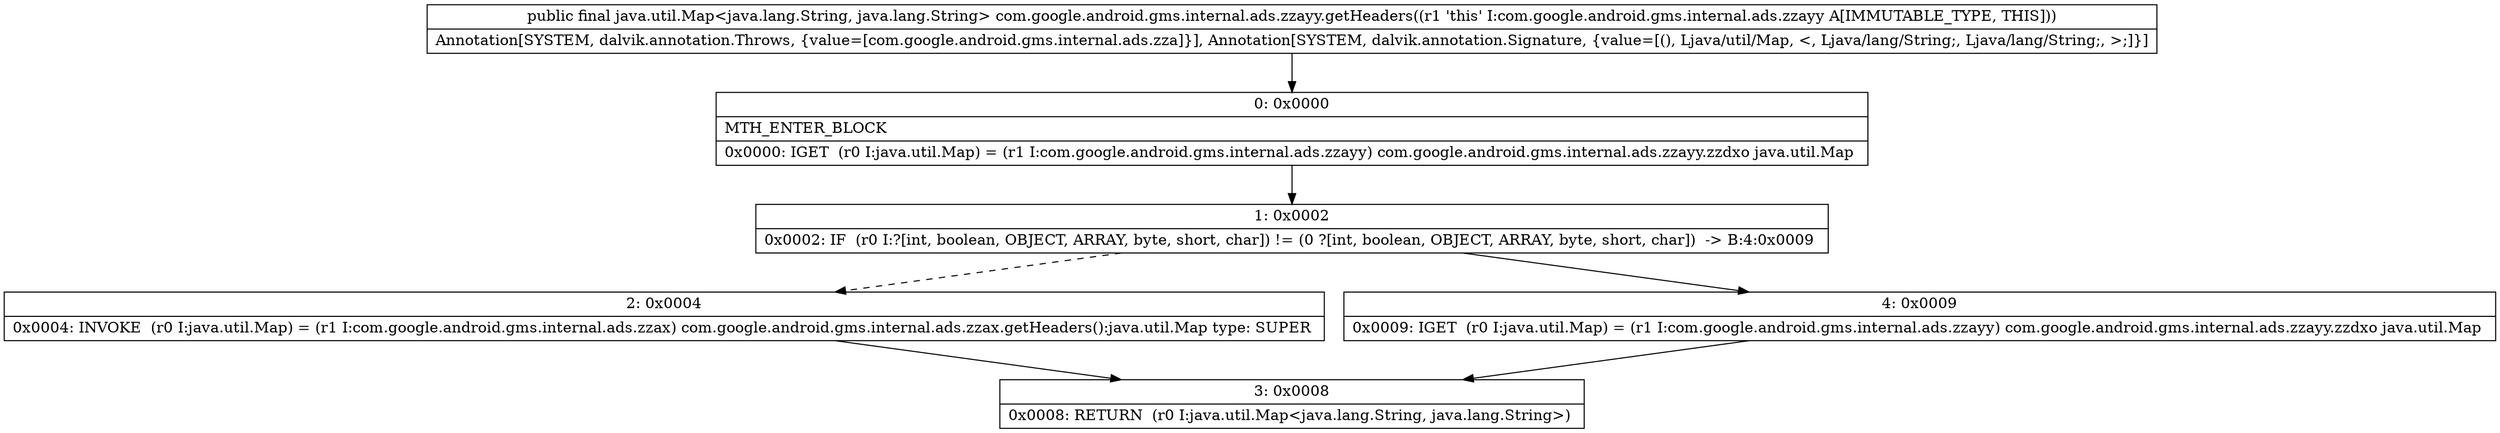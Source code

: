 digraph "CFG forcom.google.android.gms.internal.ads.zzayy.getHeaders()Ljava\/util\/Map;" {
Node_0 [shape=record,label="{0\:\ 0x0000|MTH_ENTER_BLOCK\l|0x0000: IGET  (r0 I:java.util.Map) = (r1 I:com.google.android.gms.internal.ads.zzayy) com.google.android.gms.internal.ads.zzayy.zzdxo java.util.Map \l}"];
Node_1 [shape=record,label="{1\:\ 0x0002|0x0002: IF  (r0 I:?[int, boolean, OBJECT, ARRAY, byte, short, char]) != (0 ?[int, boolean, OBJECT, ARRAY, byte, short, char])  \-\> B:4:0x0009 \l}"];
Node_2 [shape=record,label="{2\:\ 0x0004|0x0004: INVOKE  (r0 I:java.util.Map) = (r1 I:com.google.android.gms.internal.ads.zzax) com.google.android.gms.internal.ads.zzax.getHeaders():java.util.Map type: SUPER \l}"];
Node_3 [shape=record,label="{3\:\ 0x0008|0x0008: RETURN  (r0 I:java.util.Map\<java.lang.String, java.lang.String\>) \l}"];
Node_4 [shape=record,label="{4\:\ 0x0009|0x0009: IGET  (r0 I:java.util.Map) = (r1 I:com.google.android.gms.internal.ads.zzayy) com.google.android.gms.internal.ads.zzayy.zzdxo java.util.Map \l}"];
MethodNode[shape=record,label="{public final java.util.Map\<java.lang.String, java.lang.String\> com.google.android.gms.internal.ads.zzayy.getHeaders((r1 'this' I:com.google.android.gms.internal.ads.zzayy A[IMMUTABLE_TYPE, THIS]))  | Annotation[SYSTEM, dalvik.annotation.Throws, \{value=[com.google.android.gms.internal.ads.zza]\}], Annotation[SYSTEM, dalvik.annotation.Signature, \{value=[(), Ljava\/util\/Map, \<, Ljava\/lang\/String;, Ljava\/lang\/String;, \>;]\}]\l}"];
MethodNode -> Node_0;
Node_0 -> Node_1;
Node_1 -> Node_2[style=dashed];
Node_1 -> Node_4;
Node_2 -> Node_3;
Node_4 -> Node_3;
}

